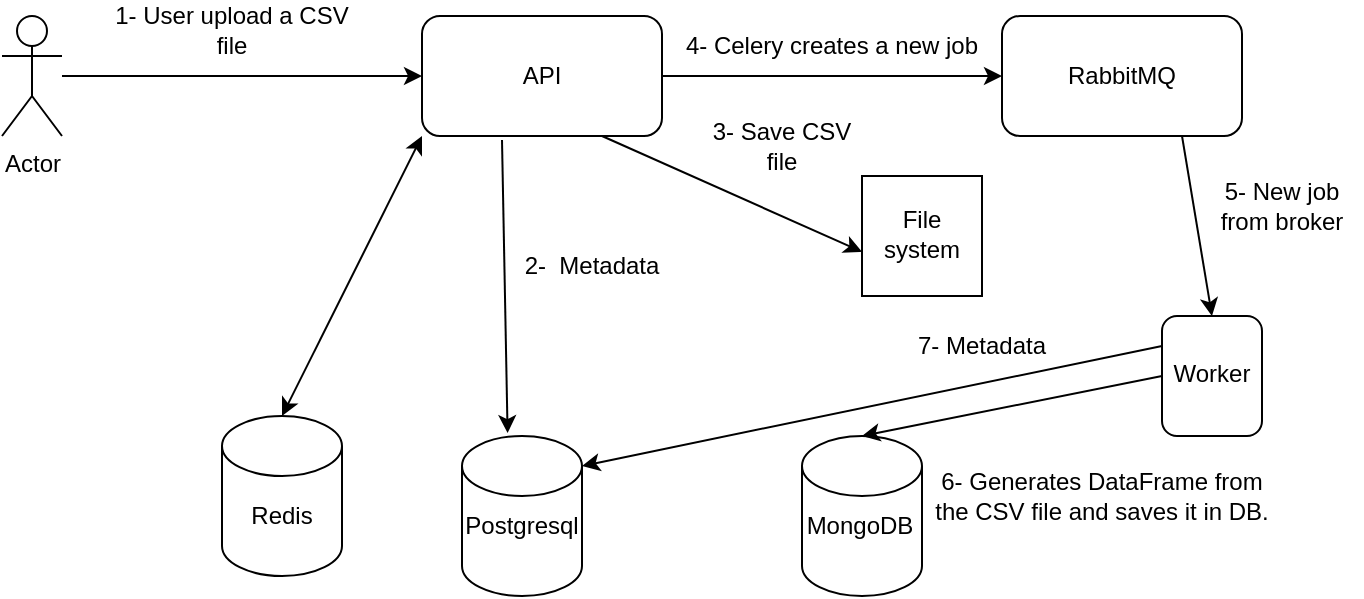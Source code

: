 <mxfile>
    <diagram id="edWAqUpHDWW6G-AhPGwh" name="carga-csv">
        <mxGraphModel grid="1" gridSize="10" guides="1" tooltips="1" connect="1" arrows="1" page="1" fold="1" pageScale="1" pageWidth="827" pageHeight="1169" background="none" math="0" shadow="0">
            <root>
                <mxCell id="0"/>
                <mxCell id="1" parent="0"/>
                <mxCell id="2" value="Actor" style="shape=umlActor;verticalLabelPosition=bottom;verticalAlign=top;html=1;outlineConnect=0;" parent="1" vertex="1">
                    <mxGeometry x="70" y="178" width="30" height="60" as="geometry"/>
                </mxCell>
                <mxCell id="3" value="" style="rounded=1;whiteSpace=wrap;html=1;" parent="1" vertex="1">
                    <mxGeometry x="280" y="178" width="120" height="60" as="geometry"/>
                </mxCell>
                <mxCell id="4" value="" style="rounded=1;whiteSpace=wrap;html=1;" parent="1" vertex="1">
                    <mxGeometry x="570" y="178" width="120" height="60" as="geometry"/>
                </mxCell>
                <mxCell id="6" value="" style="rounded=1;whiteSpace=wrap;html=1;" parent="1" vertex="1">
                    <mxGeometry x="650" y="328" width="50" height="60" as="geometry"/>
                </mxCell>
                <mxCell id="7" value="" style="shape=cylinder3;whiteSpace=wrap;html=1;boundedLbl=1;backgroundOutline=1;size=15;" parent="1" vertex="1">
                    <mxGeometry x="470" y="388" width="60" height="80" as="geometry"/>
                </mxCell>
                <mxCell id="8" value="" style="shape=cylinder3;whiteSpace=wrap;html=1;boundedLbl=1;backgroundOutline=1;size=15;" parent="1" vertex="1">
                    <mxGeometry x="300" y="388" width="60" height="80" as="geometry"/>
                </mxCell>
                <mxCell id="9" value="" style="shape=cylinder3;whiteSpace=wrap;html=1;boundedLbl=1;backgroundOutline=1;size=15;" parent="1" vertex="1">
                    <mxGeometry x="180" y="378" width="60" height="80" as="geometry"/>
                </mxCell>
                <mxCell id="10" value="" style="endArrow=classic;html=1;" parent="1" source="2" target="3" edge="1">
                    <mxGeometry width="50" height="50" relative="1" as="geometry">
                        <mxPoint x="470" y="308" as="sourcePoint"/>
                        <mxPoint x="520" y="258" as="targetPoint"/>
                    </mxGeometry>
                </mxCell>
                <mxCell id="11" value="" style="endArrow=classic;startArrow=classic;html=1;entryX=0;entryY=1;entryDx=0;entryDy=0;exitX=0.5;exitY=0;exitDx=0;exitDy=0;exitPerimeter=0;" parent="1" source="9" target="3" edge="1">
                    <mxGeometry width="50" height="50" relative="1" as="geometry">
                        <mxPoint x="240" y="318" as="sourcePoint"/>
                        <mxPoint x="290" y="268" as="targetPoint"/>
                    </mxGeometry>
                </mxCell>
                <mxCell id="13" value="" style="endArrow=classic;html=1;exitX=1;exitY=0.5;exitDx=0;exitDy=0;entryX=0;entryY=0.5;entryDx=0;entryDy=0;" parent="1" source="3" target="4" edge="1">
                    <mxGeometry width="50" height="50" relative="1" as="geometry">
                        <mxPoint x="470" y="308" as="sourcePoint"/>
                        <mxPoint x="520" y="258" as="targetPoint"/>
                    </mxGeometry>
                </mxCell>
                <mxCell id="14" value="" style="endArrow=classic;html=1;exitX=0.75;exitY=1;exitDx=0;exitDy=0;entryX=0.5;entryY=0;entryDx=0;entryDy=0;" parent="1" source="4" target="6" edge="1">
                    <mxGeometry width="50" height="50" relative="1" as="geometry">
                        <mxPoint x="470" y="308" as="sourcePoint"/>
                        <mxPoint x="520" y="258" as="targetPoint"/>
                    </mxGeometry>
                </mxCell>
                <mxCell id="15" value="" style="endArrow=classic;html=1;exitX=0;exitY=0.5;exitDx=0;exitDy=0;entryX=0.5;entryY=0;entryDx=0;entryDy=0;entryPerimeter=0;" parent="1" source="6" target="7" edge="1">
                    <mxGeometry width="50" height="50" relative="1" as="geometry">
                        <mxPoint x="470" y="308" as="sourcePoint"/>
                        <mxPoint x="520" y="258" as="targetPoint"/>
                    </mxGeometry>
                </mxCell>
                <mxCell id="16" value="" style="endArrow=classic;html=1;exitX=0;exitY=0.25;exitDx=0;exitDy=0;entryX=1;entryY=0;entryDx=0;entryDy=15;entryPerimeter=0;" parent="1" source="6" target="8" edge="1">
                    <mxGeometry width="50" height="50" relative="1" as="geometry">
                        <mxPoint x="470" y="308" as="sourcePoint"/>
                        <mxPoint x="520" y="258" as="targetPoint"/>
                    </mxGeometry>
                </mxCell>
                <mxCell id="17" value="1- User upload a CSV file" style="text;html=1;strokeColor=none;fillColor=none;align=center;verticalAlign=middle;whiteSpace=wrap;rounded=0;" parent="1" vertex="1">
                    <mxGeometry x="120" y="170" width="130" height="30" as="geometry"/>
                </mxCell>
                <mxCell id="18" value="API" style="text;html=1;strokeColor=none;fillColor=none;align=center;verticalAlign=middle;whiteSpace=wrap;rounded=0;" parent="1" vertex="1">
                    <mxGeometry x="310" y="193" width="60" height="30" as="geometry"/>
                </mxCell>
                <mxCell id="20" value="4- Celery creates a new job" style="text;html=1;strokeColor=none;fillColor=none;align=center;verticalAlign=middle;whiteSpace=wrap;rounded=0;" parent="1" vertex="1">
                    <mxGeometry x="410" y="178" width="150" height="30" as="geometry"/>
                </mxCell>
                <mxCell id="21" value="MongoDB" style="text;html=1;strokeColor=none;fillColor=none;align=center;verticalAlign=middle;whiteSpace=wrap;rounded=0;" parent="1" vertex="1">
                    <mxGeometry x="469" y="418" width="60" height="30" as="geometry"/>
                </mxCell>
                <mxCell id="22" value="Postgresql" style="text;html=1;strokeColor=none;fillColor=none;align=center;verticalAlign=middle;whiteSpace=wrap;rounded=0;" parent="1" vertex="1">
                    <mxGeometry x="300" y="418" width="60" height="30" as="geometry"/>
                </mxCell>
                <mxCell id="23" value="Redis" style="text;html=1;strokeColor=none;fillColor=none;align=center;verticalAlign=middle;whiteSpace=wrap;rounded=0;" parent="1" vertex="1">
                    <mxGeometry x="180" y="413" width="60" height="30" as="geometry"/>
                </mxCell>
                <mxCell id="24" value="Worker" style="text;html=1;strokeColor=none;fillColor=none;align=center;verticalAlign=middle;whiteSpace=wrap;rounded=0;" parent="1" vertex="1">
                    <mxGeometry x="645" y="342" width="60" height="30" as="geometry"/>
                </mxCell>
                <mxCell id="25" value="RabbitMQ" style="text;html=1;strokeColor=none;fillColor=none;align=center;verticalAlign=middle;whiteSpace=wrap;rounded=0;" parent="1" vertex="1">
                    <mxGeometry x="600" y="193" width="60" height="30" as="geometry"/>
                </mxCell>
                <mxCell id="26" value="2-&amp;nbsp; Metadata" style="text;html=1;strokeColor=none;fillColor=none;align=center;verticalAlign=middle;whiteSpace=wrap;rounded=0;" parent="1" vertex="1">
                    <mxGeometry x="320" y="288" width="90" height="30" as="geometry"/>
                </mxCell>
                <mxCell id="27" value="5- New job from broker" style="text;html=1;strokeColor=none;fillColor=none;align=center;verticalAlign=middle;whiteSpace=wrap;rounded=0;" parent="1" vertex="1">
                    <mxGeometry x="670" y="248" width="80" height="50" as="geometry"/>
                </mxCell>
                <mxCell id="28" value="6- Generates DataFrame from the CSV file and saves it in DB." style="text;html=1;strokeColor=none;fillColor=none;align=center;verticalAlign=middle;whiteSpace=wrap;rounded=0;" parent="1" vertex="1">
                    <mxGeometry x="535" y="393" width="170" height="50" as="geometry"/>
                </mxCell>
                <mxCell id="29" value="7- Metadata" style="text;html=1;strokeColor=none;fillColor=none;align=center;verticalAlign=middle;whiteSpace=wrap;rounded=0;" parent="1" vertex="1">
                    <mxGeometry x="520" y="328" width="80" height="30" as="geometry"/>
                </mxCell>
                <mxCell id="32" value="" style="group" parent="1" vertex="1" connectable="0">
                    <mxGeometry x="500" y="258" width="60" height="70" as="geometry"/>
                </mxCell>
                <mxCell id="30" value="" style="whiteSpace=wrap;html=1;aspect=fixed;" parent="32" vertex="1">
                    <mxGeometry width="60" height="60" as="geometry"/>
                </mxCell>
                <mxCell id="31" value="File system" style="text;html=1;strokeColor=none;fillColor=none;align=center;verticalAlign=middle;whiteSpace=wrap;rounded=0;" parent="32" vertex="1">
                    <mxGeometry y="11.667" width="60" height="35" as="geometry"/>
                </mxCell>
                <mxCell id="33" value="" style="endArrow=classic;html=1;exitX=0.75;exitY=1;exitDx=0;exitDy=0;entryX=0;entryY=0.75;entryDx=0;entryDy=0;" parent="1" source="3" target="31" edge="1">
                    <mxGeometry width="50" height="50" relative="1" as="geometry">
                        <mxPoint x="470" y="208" as="sourcePoint"/>
                        <mxPoint x="520" y="158" as="targetPoint"/>
                    </mxGeometry>
                </mxCell>
                <mxCell id="35" value="3- Save CSV file" style="text;html=1;strokeColor=none;fillColor=none;align=center;verticalAlign=middle;whiteSpace=wrap;rounded=0;" parent="1" vertex="1">
                    <mxGeometry x="420" y="228" width="80" height="30" as="geometry"/>
                </mxCell>
                <mxCell id="36" value="" style="endArrow=classic;html=1;entryX=0.38;entryY=-0.018;entryDx=0;entryDy=0;entryPerimeter=0;" parent="1" target="8" edge="1">
                    <mxGeometry width="50" height="50" relative="1" as="geometry">
                        <mxPoint x="320" y="240" as="sourcePoint"/>
                        <mxPoint x="500" y="270" as="targetPoint"/>
                    </mxGeometry>
                </mxCell>
            </root>
        </mxGraphModel>
    </diagram>
    <diagram id="qS5TG3vz2tIqG2NW8Nwz" name="user-request">
        <mxGraphModel dx="873" dy="740" grid="1" gridSize="10" guides="1" tooltips="1" connect="1" arrows="1" fold="1" page="1" pageScale="1" pageWidth="827" pageHeight="1169" background="none" math="0" shadow="0">
            <root>
                <mxCell id="gjFfZhPthb1lCIDYPucl-0"/>
                <mxCell id="gjFfZhPthb1lCIDYPucl-1" parent="gjFfZhPthb1lCIDYPucl-0"/>
                <mxCell id="gjFfZhPthb1lCIDYPucl-2" value="Actor" style="shape=umlActor;verticalLabelPosition=bottom;verticalAlign=top;html=1;outlineConnect=0;" parent="gjFfZhPthb1lCIDYPucl-1" vertex="1">
                    <mxGeometry x="74" y="108" width="30" height="60" as="geometry"/>
                </mxCell>
                <mxCell id="gjFfZhPthb1lCIDYPucl-3" value="" style="rounded=1;whiteSpace=wrap;html=1;" parent="gjFfZhPthb1lCIDYPucl-1" vertex="1">
                    <mxGeometry x="284" y="108" width="120" height="60" as="geometry"/>
                </mxCell>
                <mxCell id="gjFfZhPthb1lCIDYPucl-4" value="" style="rounded=1;whiteSpace=wrap;html=1;" parent="gjFfZhPthb1lCIDYPucl-1" vertex="1">
                    <mxGeometry x="574" y="108" width="120" height="60" as="geometry"/>
                </mxCell>
                <mxCell id="gjFfZhPthb1lCIDYPucl-5" value="" style="rounded=1;whiteSpace=wrap;html=1;" parent="gjFfZhPthb1lCIDYPucl-1" vertex="1">
                    <mxGeometry x="654" y="258" width="50" height="60" as="geometry"/>
                </mxCell>
                <mxCell id="gjFfZhPthb1lCIDYPucl-7" value="" style="shape=cylinder3;whiteSpace=wrap;html=1;boundedLbl=1;backgroundOutline=1;size=15;" parent="gjFfZhPthb1lCIDYPucl-1" vertex="1">
                    <mxGeometry x="304" y="318" width="60" height="80" as="geometry"/>
                </mxCell>
                <mxCell id="gjFfZhPthb1lCIDYPucl-8" value="" style="shape=cylinder3;whiteSpace=wrap;html=1;boundedLbl=1;backgroundOutline=1;size=15;" parent="gjFfZhPthb1lCIDYPucl-1" vertex="1">
                    <mxGeometry x="184" y="308" width="60" height="80" as="geometry"/>
                </mxCell>
                <mxCell id="gjFfZhPthb1lCIDYPucl-9" value="" style="endArrow=classic;html=1;" parent="gjFfZhPthb1lCIDYPucl-1" source="gjFfZhPthb1lCIDYPucl-2" target="gjFfZhPthb1lCIDYPucl-3" edge="1">
                    <mxGeometry width="50" height="50" relative="1" as="geometry">
                        <mxPoint x="474" y="238" as="sourcePoint"/>
                        <mxPoint x="524" y="188" as="targetPoint"/>
                    </mxGeometry>
                </mxCell>
                <mxCell id="gjFfZhPthb1lCIDYPucl-10" value="" style="endArrow=classic;startArrow=classic;html=1;entryX=0;entryY=1;entryDx=0;entryDy=0;exitX=0.5;exitY=0;exitDx=0;exitDy=0;exitPerimeter=0;" parent="gjFfZhPthb1lCIDYPucl-1" source="gjFfZhPthb1lCIDYPucl-8" target="gjFfZhPthb1lCIDYPucl-3" edge="1">
                    <mxGeometry width="50" height="50" relative="1" as="geometry">
                        <mxPoint x="244" y="248" as="sourcePoint"/>
                        <mxPoint x="294" y="198" as="targetPoint"/>
                    </mxGeometry>
                </mxCell>
                <mxCell id="gjFfZhPthb1lCIDYPucl-12" value="" style="endArrow=classic;html=1;exitX=1;exitY=0.5;exitDx=0;exitDy=0;entryX=0;entryY=0.5;entryDx=0;entryDy=0;" parent="gjFfZhPthb1lCIDYPucl-1" source="gjFfZhPthb1lCIDYPucl-3" target="gjFfZhPthb1lCIDYPucl-4" edge="1">
                    <mxGeometry width="50" height="50" relative="1" as="geometry">
                        <mxPoint x="474" y="238" as="sourcePoint"/>
                        <mxPoint x="524" y="188" as="targetPoint"/>
                    </mxGeometry>
                </mxCell>
                <mxCell id="gjFfZhPthb1lCIDYPucl-16" value="1-&amp;nbsp;User requests a new Report" style="text;html=1;strokeColor=none;fillColor=none;align=center;verticalAlign=middle;whiteSpace=wrap;rounded=0;" parent="gjFfZhPthb1lCIDYPucl-1" vertex="1">
                    <mxGeometry x="124" y="100" width="130" height="30" as="geometry"/>
                </mxCell>
                <mxCell id="gjFfZhPthb1lCIDYPucl-17" value="API" style="text;html=1;strokeColor=none;fillColor=none;align=center;verticalAlign=middle;whiteSpace=wrap;rounded=0;" parent="gjFfZhPthb1lCIDYPucl-1" vertex="1">
                    <mxGeometry x="314" y="123" width="60" height="30" as="geometry"/>
                </mxCell>
                <mxCell id="gjFfZhPthb1lCIDYPucl-18" value="2- Verify if the result is not in the cache." style="text;html=1;strokeColor=none;fillColor=none;align=center;verticalAlign=middle;whiteSpace=wrap;rounded=0;" parent="gjFfZhPthb1lCIDYPucl-1" vertex="1">
                    <mxGeometry x="104" y="238" width="115" height="30" as="geometry"/>
                </mxCell>
                <mxCell id="gjFfZhPthb1lCIDYPucl-19" value="3- Celery create a new job" style="text;html=1;strokeColor=none;fillColor=none;align=center;verticalAlign=middle;whiteSpace=wrap;rounded=0;" parent="gjFfZhPthb1lCIDYPucl-1" vertex="1">
                    <mxGeometry x="414" y="108" width="150" height="30" as="geometry"/>
                </mxCell>
                <mxCell id="gjFfZhPthb1lCIDYPucl-21" value="Postgresql" style="text;html=1;strokeColor=none;fillColor=none;align=center;verticalAlign=middle;whiteSpace=wrap;rounded=0;" parent="gjFfZhPthb1lCIDYPucl-1" vertex="1">
                    <mxGeometry x="304" y="348" width="60" height="30" as="geometry"/>
                </mxCell>
                <mxCell id="gjFfZhPthb1lCIDYPucl-22" value="Redis" style="text;html=1;strokeColor=none;fillColor=none;align=center;verticalAlign=middle;whiteSpace=wrap;rounded=0;" parent="gjFfZhPthb1lCIDYPucl-1" vertex="1">
                    <mxGeometry x="184" y="343" width="60" height="30" as="geometry"/>
                </mxCell>
                <mxCell id="gjFfZhPthb1lCIDYPucl-23" value="Worker" style="text;html=1;strokeColor=none;fillColor=none;align=center;verticalAlign=middle;whiteSpace=wrap;rounded=0;" parent="gjFfZhPthb1lCIDYPucl-1" vertex="1">
                    <mxGeometry x="649" y="272" width="60" height="30" as="geometry"/>
                </mxCell>
                <mxCell id="gjFfZhPthb1lCIDYPucl-24" value="RabbitMQ" style="text;html=1;strokeColor=none;fillColor=none;align=center;verticalAlign=middle;whiteSpace=wrap;rounded=0;" parent="gjFfZhPthb1lCIDYPucl-1" vertex="1">
                    <mxGeometry x="604" y="123" width="60" height="30" as="geometry"/>
                </mxCell>
                <mxCell id="gjFfZhPthb1lCIDYPucl-25" value="8-&amp;nbsp; Report" style="text;html=1;strokeColor=none;fillColor=none;align=center;verticalAlign=middle;whiteSpace=wrap;rounded=0;" parent="gjFfZhPthb1lCIDYPucl-1" vertex="1">
                    <mxGeometry x="328" y="218" width="90" height="30" as="geometry"/>
                </mxCell>
                <mxCell id="gjFfZhPthb1lCIDYPucl-26" value="4- El worker consume nuevos trabajos." style="text;html=1;strokeColor=none;fillColor=none;align=center;verticalAlign=middle;whiteSpace=wrap;rounded=0;" parent="gjFfZhPthb1lCIDYPucl-1" vertex="1">
                    <mxGeometry x="674" y="178" width="80" height="50" as="geometry"/>
                </mxCell>
                <mxCell id="gjFfZhPthb1lCIDYPucl-27" value="6- Extracts the DF corresponding to the customer" style="text;html=1;strokeColor=none;fillColor=none;align=center;verticalAlign=middle;whiteSpace=wrap;rounded=0;" parent="gjFfZhPthb1lCIDYPucl-1" vertex="1">
                    <mxGeometry x="479" y="323" width="170" height="50" as="geometry"/>
                </mxCell>
                <mxCell id="gjFfZhPthb1lCIDYPucl-28" value="5- Extracts data and metadata from the customer." style="text;html=1;strokeColor=none;fillColor=none;align=center;verticalAlign=middle;whiteSpace=wrap;rounded=0;" parent="gjFfZhPthb1lCIDYPucl-1" vertex="1">
                    <mxGeometry x="460" y="228" width="80" height="30" as="geometry"/>
                </mxCell>
                <mxCell id="gjFfZhPthb1lCIDYPucl-37" value="" style="group" parent="gjFfZhPthb1lCIDYPucl-1" vertex="1" connectable="0">
                    <mxGeometry x="420" y="318" width="61" height="80" as="geometry"/>
                </mxCell>
                <mxCell id="gjFfZhPthb1lCIDYPucl-6" value="" style="shape=cylinder3;whiteSpace=wrap;html=1;boundedLbl=1;backgroundOutline=1;size=15;" parent="gjFfZhPthb1lCIDYPucl-37" vertex="1">
                    <mxGeometry x="1" width="60" height="80" as="geometry"/>
                </mxCell>
                <mxCell id="gjFfZhPthb1lCIDYPucl-20" value="MongoDB" style="text;html=1;strokeColor=none;fillColor=none;align=center;verticalAlign=middle;whiteSpace=wrap;rounded=0;" parent="gjFfZhPthb1lCIDYPucl-37" vertex="1">
                    <mxGeometry y="30" width="60" height="30" as="geometry"/>
                </mxCell>
                <mxCell id="gjFfZhPthb1lCIDYPucl-38" value="" style="endArrow=classic;startArrow=classic;html=1;entryX=0.5;entryY=1;entryDx=0;entryDy=0;" parent="gjFfZhPthb1lCIDYPucl-1" target="gjFfZhPthb1lCIDYPucl-5" edge="1">
                    <mxGeometry width="50" height="50" relative="1" as="geometry">
                        <mxPoint x="350" y="400" as="sourcePoint"/>
                        <mxPoint x="440" y="270" as="targetPoint"/>
                        <Array as="points">
                            <mxPoint x="679" y="430"/>
                        </Array>
                    </mxGeometry>
                </mxCell>
                <mxCell id="gjFfZhPthb1lCIDYPucl-39" value="7- Analyzes DF, generates the report, saves in DB, Notifies Actor" style="text;html=1;strokeColor=none;fillColor=none;align=center;verticalAlign=middle;whiteSpace=wrap;rounded=0;" parent="gjFfZhPthb1lCIDYPucl-1" vertex="1">
                    <mxGeometry x="680" y="330" width="96" height="92" as="geometry"/>
                </mxCell>
                <mxCell id="gjFfZhPthb1lCIDYPucl-40" value="" style="endArrow=classic;html=1;exitX=0.5;exitY=0;exitDx=0;exitDy=0;exitPerimeter=0;entryX=0.417;entryY=1.033;entryDx=0;entryDy=0;entryPerimeter=0;" parent="gjFfZhPthb1lCIDYPucl-1" source="gjFfZhPthb1lCIDYPucl-7" target="gjFfZhPthb1lCIDYPucl-3" edge="1">
                    <mxGeometry width="50" height="50" relative="1" as="geometry">
                        <mxPoint x="390" y="300" as="sourcePoint"/>
                        <mxPoint x="440" y="250" as="targetPoint"/>
                    </mxGeometry>
                </mxCell>
                <mxCell id="gjFfZhPthb1lCIDYPucl-41" value="" style="endArrow=classic;html=1;exitX=1;exitY=0;exitDx=0;exitDy=15;exitPerimeter=0;entryX=0;entryY=0;entryDx=0;entryDy=0;" parent="gjFfZhPthb1lCIDYPucl-1" source="gjFfZhPthb1lCIDYPucl-7" target="gjFfZhPthb1lCIDYPucl-5" edge="1">
                    <mxGeometry width="50" height="50" relative="1" as="geometry">
                        <mxPoint x="390" y="300" as="sourcePoint"/>
                        <mxPoint x="440" y="250" as="targetPoint"/>
                    </mxGeometry>
                </mxCell>
                <mxCell id="gjFfZhPthb1lCIDYPucl-43" style="edgeStyle=none;html=1;exitX=1;exitY=0;exitDx=0;exitDy=15;exitPerimeter=0;" parent="gjFfZhPthb1lCIDYPucl-1" source="gjFfZhPthb1lCIDYPucl-6" target="gjFfZhPthb1lCIDYPucl-23" edge="1">
                    <mxGeometry relative="1" as="geometry"/>
                </mxCell>
                <mxCell id="nhNQ0GQq7a0uREzDSOVx-4" value="" style="endArrow=classic;startArrow=classic;html=1;entryX=0;entryY=1;entryDx=0;entryDy=0;exitX=0.5;exitY=0;exitDx=0;exitDy=0;" parent="gjFfZhPthb1lCIDYPucl-1" source="gjFfZhPthb1lCIDYPucl-5" edge="1">
                    <mxGeometry width="50" height="50" relative="1" as="geometry">
                        <mxPoint x="594.0" y="308" as="sourcePoint"/>
                        <mxPoint x="664" y="168" as="targetPoint"/>
                    </mxGeometry>
                </mxCell>
            </root>
        </mxGraphModel>
    </diagram>
</mxfile>